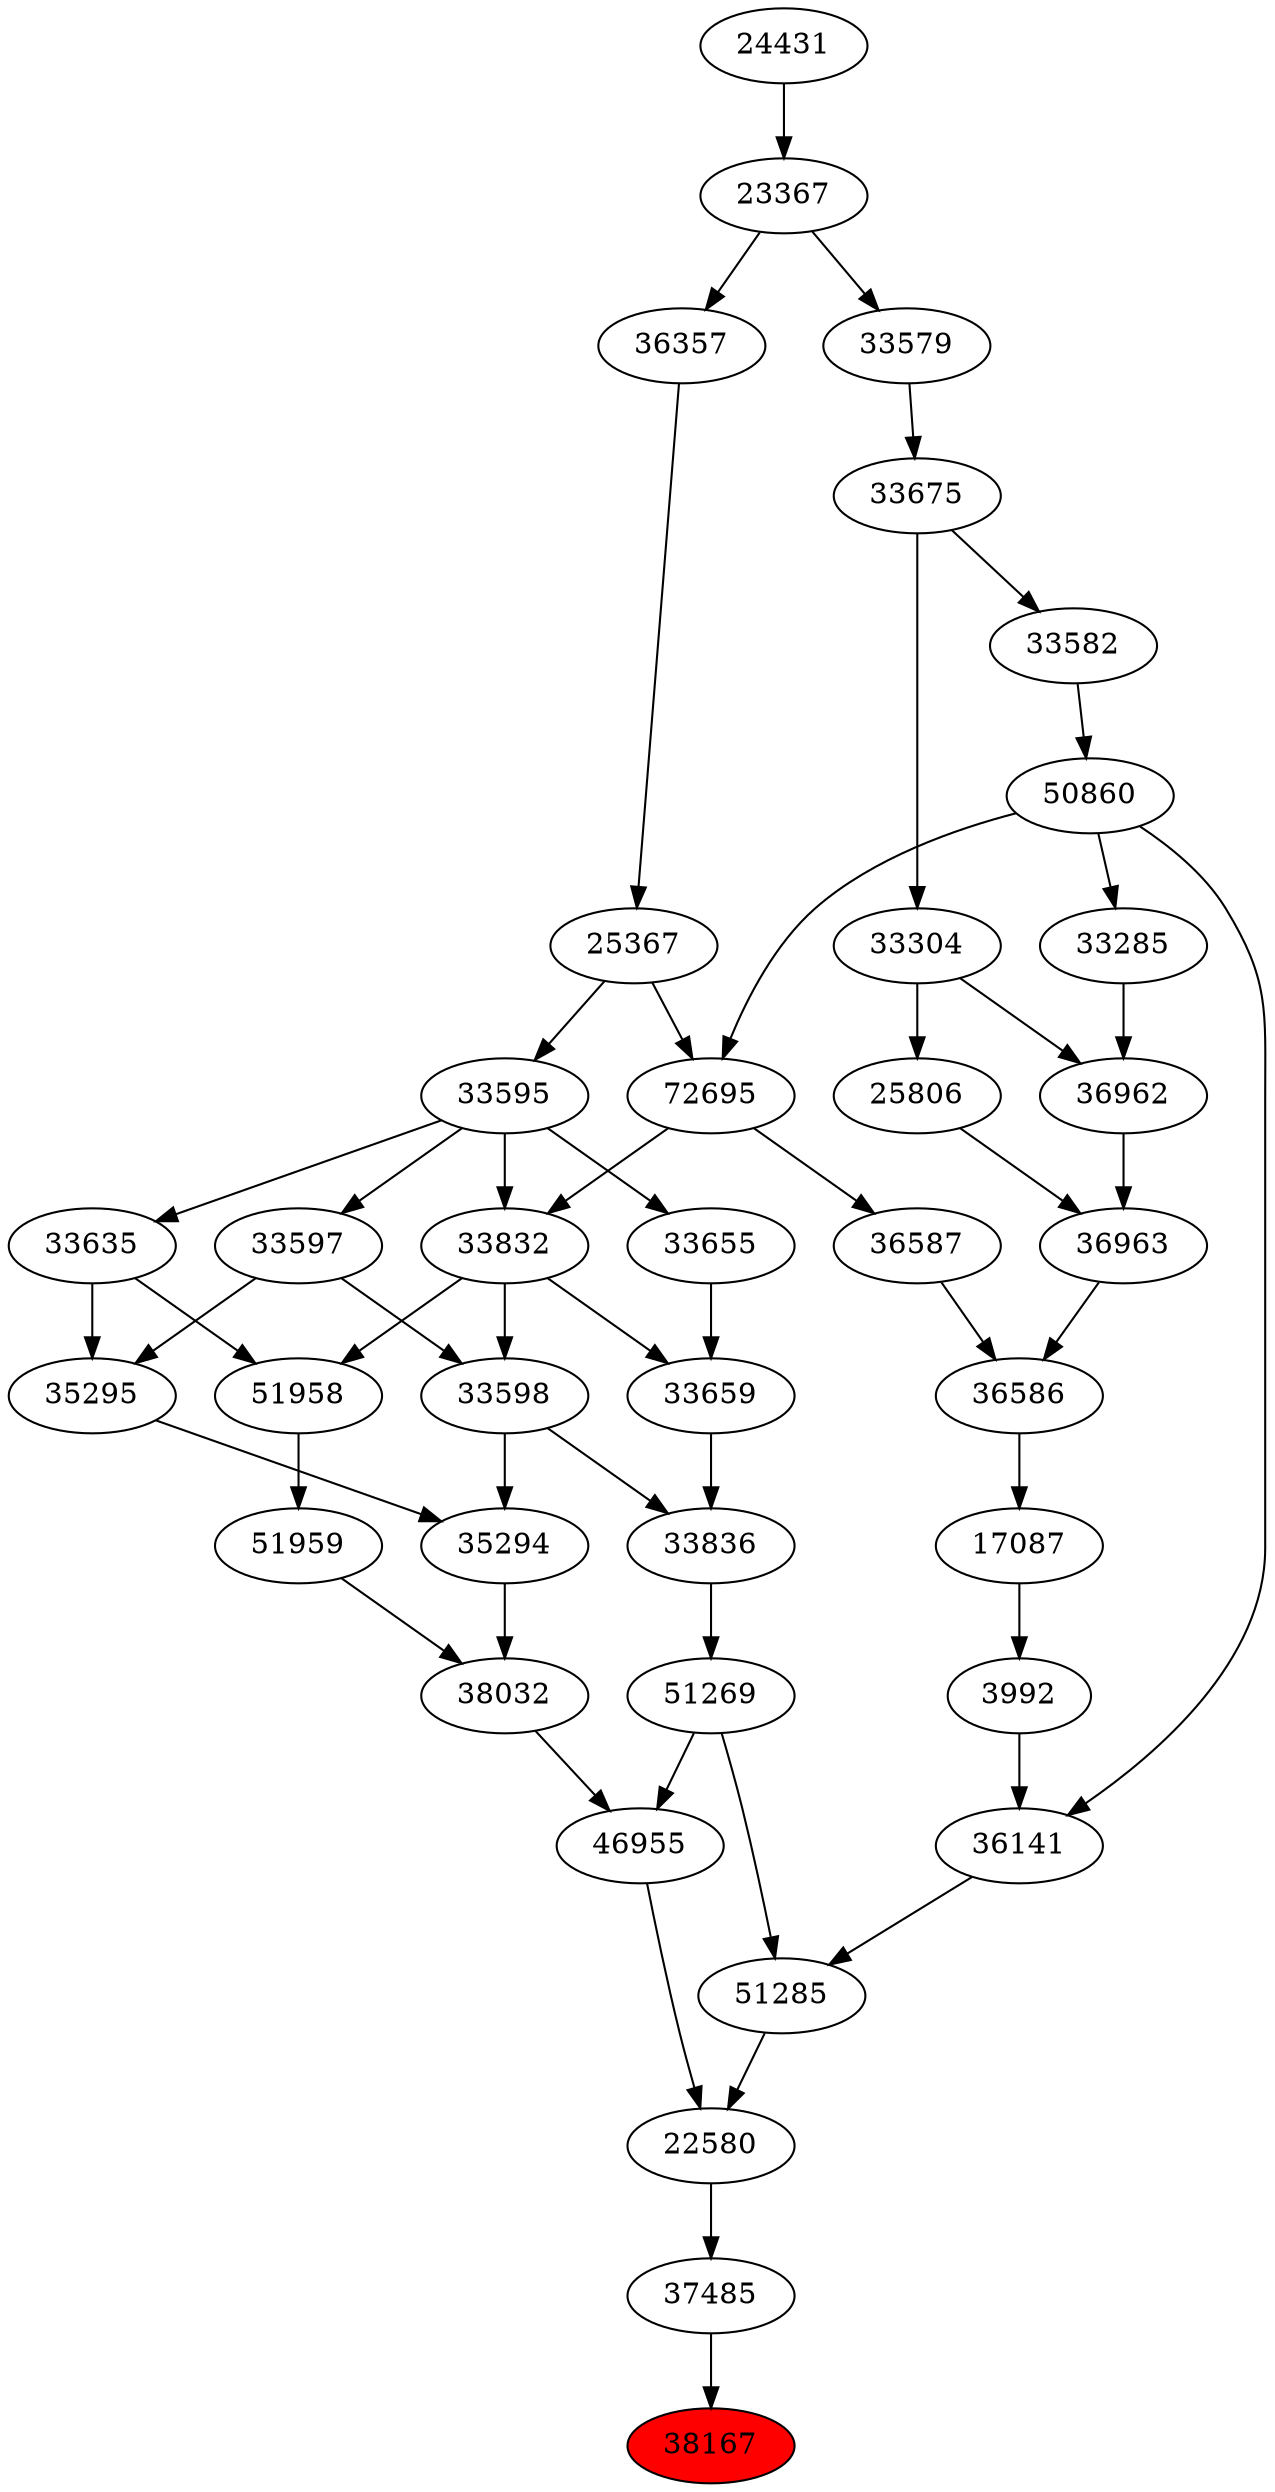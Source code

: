 strict digraph{ 
38167 [label="38167" fillcolor=red style=filled]
37485 -> 38167
37485 [label="37485"]
22580 -> 37485
22580 [label="22580"]
46955 -> 22580
51285 -> 22580
46955 [label="46955"]
38032 -> 46955
51269 -> 46955
51285 [label="51285"]
51269 -> 51285
36141 -> 51285
38032 [label="38032"]
35294 -> 38032
51959 -> 38032
51269 [label="51269"]
33836 -> 51269
36141 [label="36141"]
50860 -> 36141
3992 -> 36141
35294 [label="35294"]
33598 -> 35294
35295 -> 35294
51959 [label="51959"]
51958 -> 51959
33836 [label="33836"]
33659 -> 33836
33598 -> 33836
50860 [label="50860"]
33582 -> 50860
3992 [label="3992"]
17087 -> 3992
33598 [label="33598"]
33597 -> 33598
33832 -> 33598
35295 [label="35295"]
33635 -> 35295
33597 -> 35295
51958 [label="51958"]
33832 -> 51958
33635 -> 51958
33659 [label="33659"]
33655 -> 33659
33832 -> 33659
33582 [label="33582"]
33675 -> 33582
17087 [label="17087"]
36586 -> 17087
33597 [label="33597"]
33595 -> 33597
33832 [label="33832"]
72695 -> 33832
33595 -> 33832
33635 [label="33635"]
33595 -> 33635
33655 [label="33655"]
33595 -> 33655
33675 [label="33675"]
33579 -> 33675
36586 [label="36586"]
36587 -> 36586
36963 -> 36586
33595 [label="33595"]
25367 -> 33595
72695 [label="72695"]
50860 -> 72695
25367 -> 72695
33579 [label="33579"]
23367 -> 33579
36587 [label="36587"]
72695 -> 36587
36963 [label="36963"]
36962 -> 36963
25806 -> 36963
25367 [label="25367"]
36357 -> 25367
23367 [label="23367"]
24431 -> 23367
36962 [label="36962"]
33285 -> 36962
33304 -> 36962
25806 [label="25806"]
33304 -> 25806
36357 [label="36357"]
23367 -> 36357
24431 [label="24431"]
33285 [label="33285"]
50860 -> 33285
33304 [label="33304"]
33675 -> 33304
}